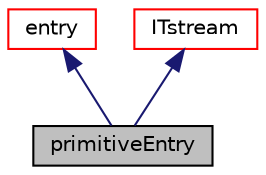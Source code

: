 digraph "primitiveEntry"
{
  bgcolor="transparent";
  edge [fontname="Helvetica",fontsize="10",labelfontname="Helvetica",labelfontsize="10"];
  node [fontname="Helvetica",fontsize="10",shape=record];
  Node1 [label="primitiveEntry",height=0.2,width=0.4,color="black", fillcolor="grey75", style="filled", fontcolor="black"];
  Node2 -> Node1 [dir="back",color="midnightblue",fontsize="10",style="solid",fontname="Helvetica"];
  Node2 [label="entry",height=0.2,width=0.4,color="red",URL="$a00669.html",tooltip="A keyword and a list of tokens is an &#39;entry&#39;. "];
  Node3 -> Node1 [dir="back",color="midnightblue",fontsize="10",style="solid",fontname="Helvetica"];
  Node3 [label="ITstream",height=0.2,width=0.4,color="red",URL="$a01235.html",tooltip="Input token stream. "];
}

